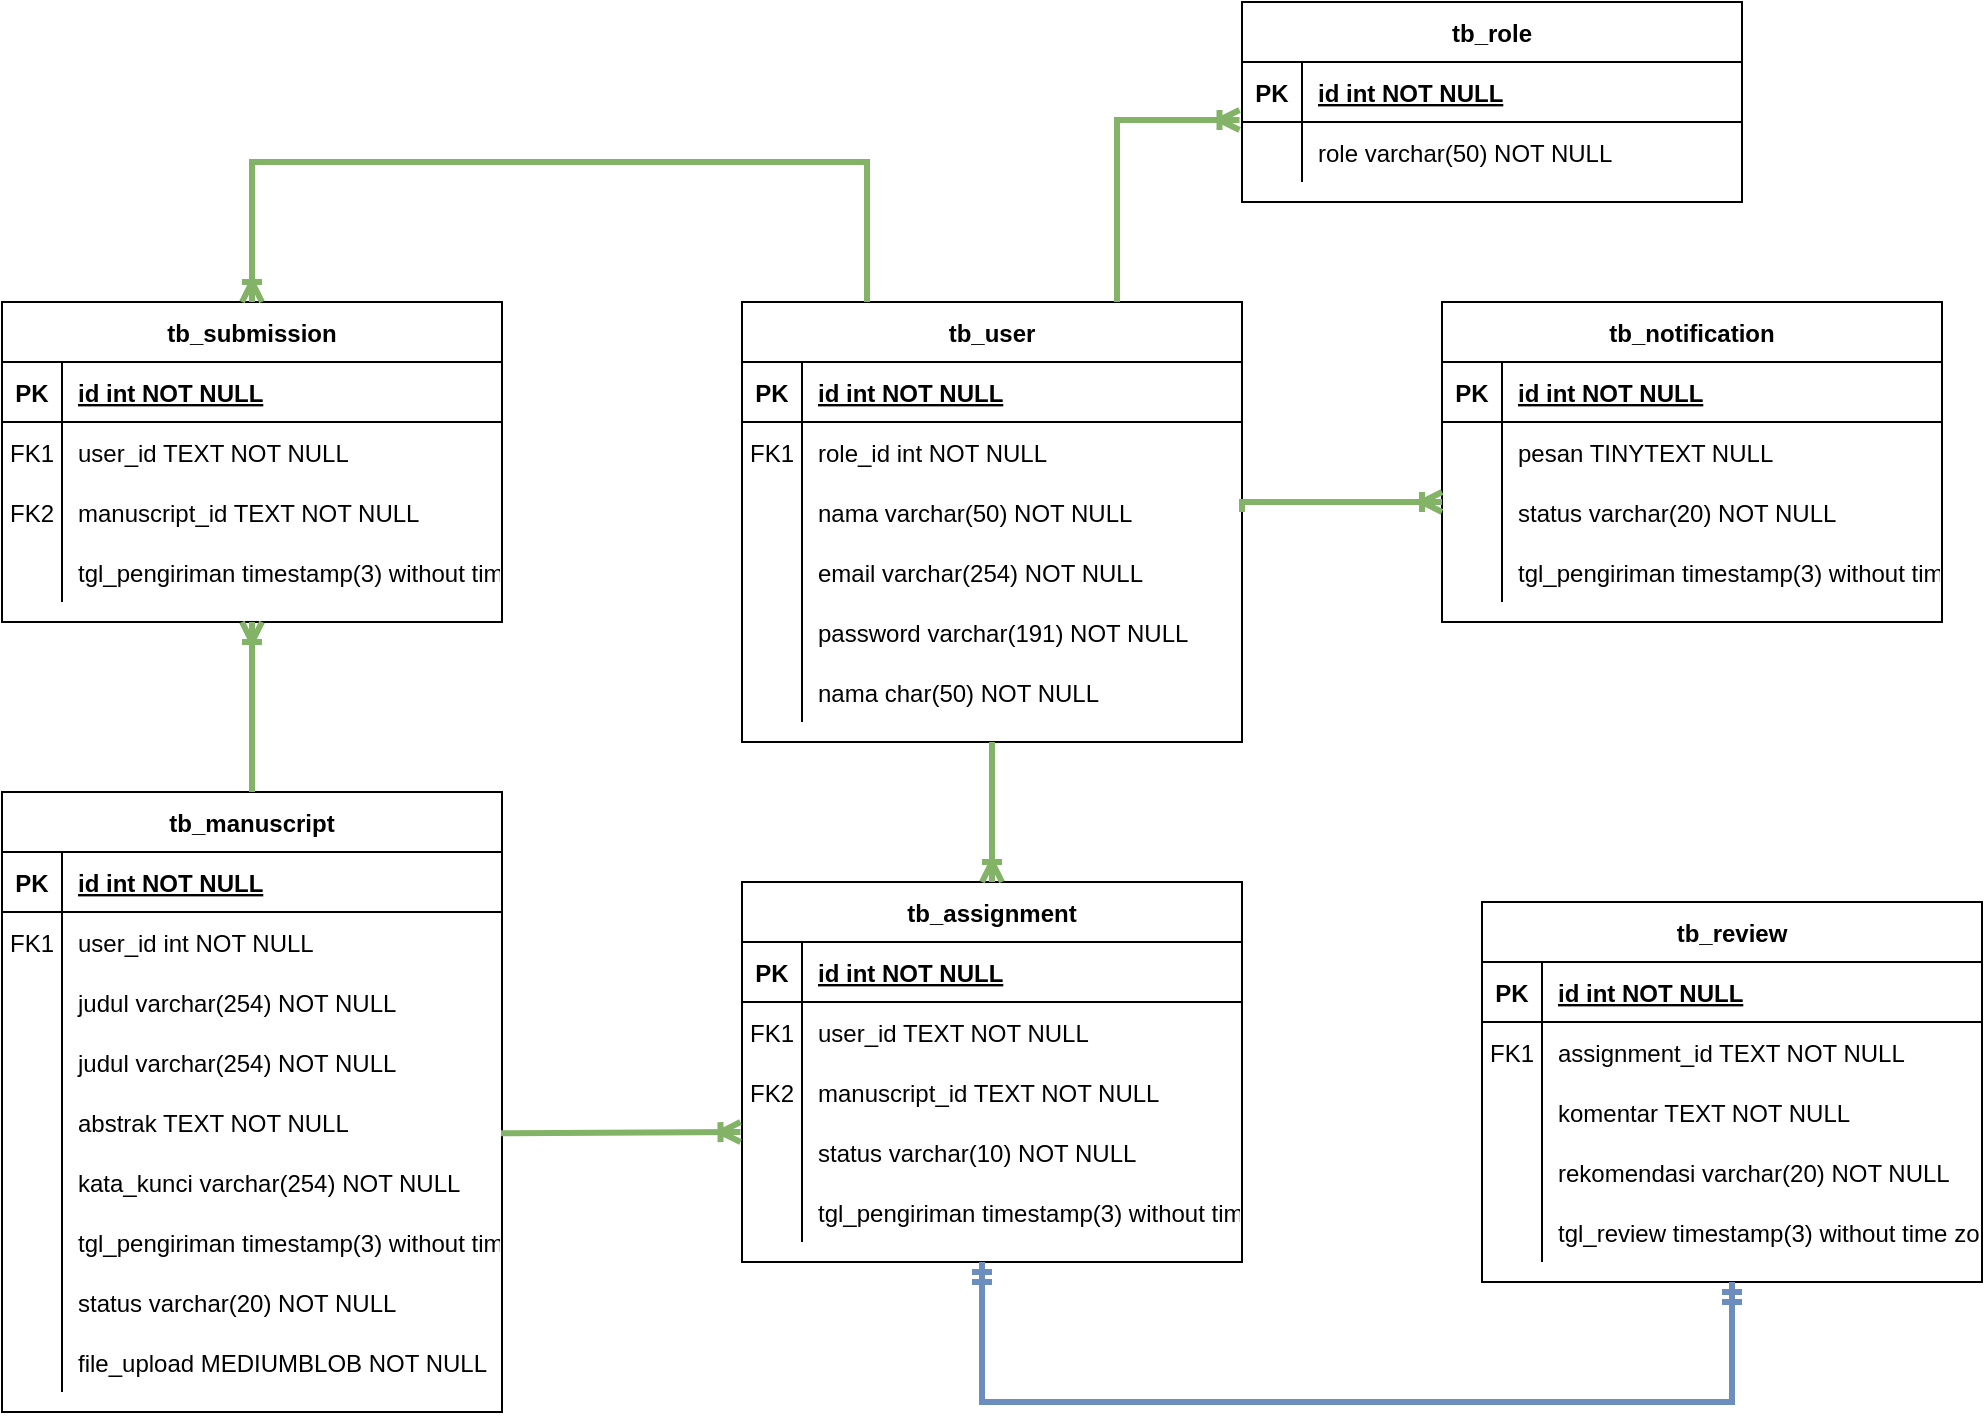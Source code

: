<mxfile version="24.7.17">
  <diagram id="R2lEEEUBdFMjLlhIrx00" name="Page-1">
    <mxGraphModel dx="3152" dy="1826" grid="1" gridSize="10" guides="1" tooltips="1" connect="1" arrows="1" fold="1" page="1" pageScale="1" pageWidth="850" pageHeight="1100" math="0" shadow="0" extFonts="Permanent Marker^https://fonts.googleapis.com/css?family=Permanent+Marker">
      <root>
        <mxCell id="0" />
        <mxCell id="1" parent="0" />
        <mxCell id="C-vyLk0tnHw3VtMMgP7b-23" value="tb_user" style="shape=table;startSize=30;container=1;collapsible=1;childLayout=tableLayout;fixedRows=1;rowLines=0;fontStyle=1;align=center;resizeLast=1;" parent="1" vertex="1">
          <mxGeometry x="-820" y="70" width="250" height="220" as="geometry" />
        </mxCell>
        <mxCell id="C-vyLk0tnHw3VtMMgP7b-24" value="" style="shape=partialRectangle;collapsible=0;dropTarget=0;pointerEvents=0;fillColor=none;points=[[0,0.5],[1,0.5]];portConstraint=eastwest;top=0;left=0;right=0;bottom=1;" parent="C-vyLk0tnHw3VtMMgP7b-23" vertex="1">
          <mxGeometry y="30" width="250" height="30" as="geometry" />
        </mxCell>
        <mxCell id="C-vyLk0tnHw3VtMMgP7b-25" value="PK" style="shape=partialRectangle;overflow=hidden;connectable=0;fillColor=none;top=0;left=0;bottom=0;right=0;fontStyle=1;" parent="C-vyLk0tnHw3VtMMgP7b-24" vertex="1">
          <mxGeometry width="30" height="30" as="geometry">
            <mxRectangle width="30" height="30" as="alternateBounds" />
          </mxGeometry>
        </mxCell>
        <mxCell id="C-vyLk0tnHw3VtMMgP7b-26" value="id int NOT NULL " style="shape=partialRectangle;overflow=hidden;connectable=0;fillColor=none;top=0;left=0;bottom=0;right=0;align=left;spacingLeft=6;fontStyle=5;" parent="C-vyLk0tnHw3VtMMgP7b-24" vertex="1">
          <mxGeometry x="30" width="220" height="30" as="geometry">
            <mxRectangle width="220" height="30" as="alternateBounds" />
          </mxGeometry>
        </mxCell>
        <mxCell id="C-vyLk0tnHw3VtMMgP7b-27" value="" style="shape=partialRectangle;collapsible=0;dropTarget=0;pointerEvents=0;fillColor=none;points=[[0,0.5],[1,0.5]];portConstraint=eastwest;top=0;left=0;right=0;bottom=0;" parent="C-vyLk0tnHw3VtMMgP7b-23" vertex="1">
          <mxGeometry y="60" width="250" height="30" as="geometry" />
        </mxCell>
        <mxCell id="C-vyLk0tnHw3VtMMgP7b-28" value="FK1" style="shape=partialRectangle;overflow=hidden;connectable=0;fillColor=none;top=0;left=0;bottom=0;right=0;" parent="C-vyLk0tnHw3VtMMgP7b-27" vertex="1">
          <mxGeometry width="30" height="30" as="geometry">
            <mxRectangle width="30" height="30" as="alternateBounds" />
          </mxGeometry>
        </mxCell>
        <mxCell id="C-vyLk0tnHw3VtMMgP7b-29" value="role_id int NOT NULL" style="shape=partialRectangle;overflow=hidden;connectable=0;fillColor=none;top=0;left=0;bottom=0;right=0;align=left;spacingLeft=6;" parent="C-vyLk0tnHw3VtMMgP7b-27" vertex="1">
          <mxGeometry x="30" width="220" height="30" as="geometry">
            <mxRectangle width="220" height="30" as="alternateBounds" />
          </mxGeometry>
        </mxCell>
        <mxCell id="4f11GY_G_bnIZeJSzCZG-140" value="" style="shape=partialRectangle;collapsible=0;dropTarget=0;pointerEvents=0;fillColor=none;points=[[0,0.5],[1,0.5]];portConstraint=eastwest;top=0;left=0;right=0;bottom=0;" vertex="1" parent="C-vyLk0tnHw3VtMMgP7b-23">
          <mxGeometry y="90" width="250" height="30" as="geometry" />
        </mxCell>
        <mxCell id="4f11GY_G_bnIZeJSzCZG-141" value="" style="shape=partialRectangle;overflow=hidden;connectable=0;fillColor=none;top=0;left=0;bottom=0;right=0;" vertex="1" parent="4f11GY_G_bnIZeJSzCZG-140">
          <mxGeometry width="30" height="30" as="geometry">
            <mxRectangle width="30" height="30" as="alternateBounds" />
          </mxGeometry>
        </mxCell>
        <mxCell id="4f11GY_G_bnIZeJSzCZG-142" value="nama varchar(50) NOT NULL" style="shape=partialRectangle;overflow=hidden;connectable=0;fillColor=none;top=0;left=0;bottom=0;right=0;align=left;spacingLeft=6;" vertex="1" parent="4f11GY_G_bnIZeJSzCZG-140">
          <mxGeometry x="30" width="220" height="30" as="geometry">
            <mxRectangle width="220" height="30" as="alternateBounds" />
          </mxGeometry>
        </mxCell>
        <mxCell id="4f11GY_G_bnIZeJSzCZG-1" value="" style="shape=partialRectangle;collapsible=0;dropTarget=0;pointerEvents=0;fillColor=none;points=[[0,0.5],[1,0.5]];portConstraint=eastwest;top=0;left=0;right=0;bottom=0;" vertex="1" parent="C-vyLk0tnHw3VtMMgP7b-23">
          <mxGeometry y="120" width="250" height="30" as="geometry" />
        </mxCell>
        <mxCell id="4f11GY_G_bnIZeJSzCZG-2" value="" style="shape=partialRectangle;overflow=hidden;connectable=0;fillColor=none;top=0;left=0;bottom=0;right=0;" vertex="1" parent="4f11GY_G_bnIZeJSzCZG-1">
          <mxGeometry width="30" height="30" as="geometry">
            <mxRectangle width="30" height="30" as="alternateBounds" />
          </mxGeometry>
        </mxCell>
        <mxCell id="4f11GY_G_bnIZeJSzCZG-3" value="email varchar(254) NOT NULL" style="shape=partialRectangle;overflow=hidden;connectable=0;fillColor=none;top=0;left=0;bottom=0;right=0;align=left;spacingLeft=6;" vertex="1" parent="4f11GY_G_bnIZeJSzCZG-1">
          <mxGeometry x="30" width="220" height="30" as="geometry">
            <mxRectangle width="220" height="30" as="alternateBounds" />
          </mxGeometry>
        </mxCell>
        <mxCell id="4f11GY_G_bnIZeJSzCZG-4" value="" style="shape=partialRectangle;collapsible=0;dropTarget=0;pointerEvents=0;fillColor=none;points=[[0,0.5],[1,0.5]];portConstraint=eastwest;top=0;left=0;right=0;bottom=0;" vertex="1" parent="C-vyLk0tnHw3VtMMgP7b-23">
          <mxGeometry y="150" width="250" height="30" as="geometry" />
        </mxCell>
        <mxCell id="4f11GY_G_bnIZeJSzCZG-5" value="" style="shape=partialRectangle;overflow=hidden;connectable=0;fillColor=none;top=0;left=0;bottom=0;right=0;" vertex="1" parent="4f11GY_G_bnIZeJSzCZG-4">
          <mxGeometry width="30" height="30" as="geometry">
            <mxRectangle width="30" height="30" as="alternateBounds" />
          </mxGeometry>
        </mxCell>
        <mxCell id="4f11GY_G_bnIZeJSzCZG-6" value="password varchar(191) NOT NULL" style="shape=partialRectangle;overflow=hidden;connectable=0;fillColor=none;top=0;left=0;bottom=0;right=0;align=left;spacingLeft=6;" vertex="1" parent="4f11GY_G_bnIZeJSzCZG-4">
          <mxGeometry x="30" width="220" height="30" as="geometry">
            <mxRectangle width="220" height="30" as="alternateBounds" />
          </mxGeometry>
        </mxCell>
        <mxCell id="4f11GY_G_bnIZeJSzCZG-7" value="" style="shape=partialRectangle;collapsible=0;dropTarget=0;pointerEvents=0;fillColor=none;points=[[0,0.5],[1,0.5]];portConstraint=eastwest;top=0;left=0;right=0;bottom=0;" vertex="1" parent="C-vyLk0tnHw3VtMMgP7b-23">
          <mxGeometry y="180" width="250" height="30" as="geometry" />
        </mxCell>
        <mxCell id="4f11GY_G_bnIZeJSzCZG-8" value="" style="shape=partialRectangle;overflow=hidden;connectable=0;fillColor=none;top=0;left=0;bottom=0;right=0;" vertex="1" parent="4f11GY_G_bnIZeJSzCZG-7">
          <mxGeometry width="30" height="30" as="geometry">
            <mxRectangle width="30" height="30" as="alternateBounds" />
          </mxGeometry>
        </mxCell>
        <mxCell id="4f11GY_G_bnIZeJSzCZG-9" value="nama char(50) NOT NULL" style="shape=partialRectangle;overflow=hidden;connectable=0;fillColor=none;top=0;left=0;bottom=0;right=0;align=left;spacingLeft=6;" vertex="1" parent="4f11GY_G_bnIZeJSzCZG-7">
          <mxGeometry x="30" width="220" height="30" as="geometry">
            <mxRectangle width="220" height="30" as="alternateBounds" />
          </mxGeometry>
        </mxCell>
        <mxCell id="4f11GY_G_bnIZeJSzCZG-10" value="tb_manuscript" style="shape=table;startSize=30;container=1;collapsible=1;childLayout=tableLayout;fixedRows=1;rowLines=0;fontStyle=1;align=center;resizeLast=1;" vertex="1" parent="1">
          <mxGeometry x="-1190" y="315" width="250" height="310" as="geometry" />
        </mxCell>
        <mxCell id="4f11GY_G_bnIZeJSzCZG-11" value="" style="shape=partialRectangle;collapsible=0;dropTarget=0;pointerEvents=0;fillColor=none;points=[[0,0.5],[1,0.5]];portConstraint=eastwest;top=0;left=0;right=0;bottom=1;" vertex="1" parent="4f11GY_G_bnIZeJSzCZG-10">
          <mxGeometry y="30" width="250" height="30" as="geometry" />
        </mxCell>
        <mxCell id="4f11GY_G_bnIZeJSzCZG-12" value="PK" style="shape=partialRectangle;overflow=hidden;connectable=0;fillColor=none;top=0;left=0;bottom=0;right=0;fontStyle=1;" vertex="1" parent="4f11GY_G_bnIZeJSzCZG-11">
          <mxGeometry width="30" height="30" as="geometry">
            <mxRectangle width="30" height="30" as="alternateBounds" />
          </mxGeometry>
        </mxCell>
        <mxCell id="4f11GY_G_bnIZeJSzCZG-13" value="id int NOT NULL " style="shape=partialRectangle;overflow=hidden;connectable=0;fillColor=none;top=0;left=0;bottom=0;right=0;align=left;spacingLeft=6;fontStyle=5;" vertex="1" parent="4f11GY_G_bnIZeJSzCZG-11">
          <mxGeometry x="30" width="220" height="30" as="geometry">
            <mxRectangle width="220" height="30" as="alternateBounds" />
          </mxGeometry>
        </mxCell>
        <mxCell id="4f11GY_G_bnIZeJSzCZG-14" value="" style="shape=partialRectangle;collapsible=0;dropTarget=0;pointerEvents=0;fillColor=none;points=[[0,0.5],[1,0.5]];portConstraint=eastwest;top=0;left=0;right=0;bottom=0;" vertex="1" parent="4f11GY_G_bnIZeJSzCZG-10">
          <mxGeometry y="60" width="250" height="30" as="geometry" />
        </mxCell>
        <mxCell id="4f11GY_G_bnIZeJSzCZG-15" value="FK1" style="shape=partialRectangle;overflow=hidden;connectable=0;fillColor=none;top=0;left=0;bottom=0;right=0;" vertex="1" parent="4f11GY_G_bnIZeJSzCZG-14">
          <mxGeometry width="30" height="30" as="geometry">
            <mxRectangle width="30" height="30" as="alternateBounds" />
          </mxGeometry>
        </mxCell>
        <mxCell id="4f11GY_G_bnIZeJSzCZG-16" value="user_id int NOT NULL" style="shape=partialRectangle;overflow=hidden;connectable=0;fillColor=none;top=0;left=0;bottom=0;right=0;align=left;spacingLeft=6;" vertex="1" parent="4f11GY_G_bnIZeJSzCZG-14">
          <mxGeometry x="30" width="220" height="30" as="geometry">
            <mxRectangle width="220" height="30" as="alternateBounds" />
          </mxGeometry>
        </mxCell>
        <mxCell id="4f11GY_G_bnIZeJSzCZG-137" value="" style="shape=partialRectangle;collapsible=0;dropTarget=0;pointerEvents=0;fillColor=none;points=[[0,0.5],[1,0.5]];portConstraint=eastwest;top=0;left=0;right=0;bottom=0;" vertex="1" parent="4f11GY_G_bnIZeJSzCZG-10">
          <mxGeometry y="90" width="250" height="30" as="geometry" />
        </mxCell>
        <mxCell id="4f11GY_G_bnIZeJSzCZG-138" value="" style="shape=partialRectangle;overflow=hidden;connectable=0;fillColor=none;top=0;left=0;bottom=0;right=0;" vertex="1" parent="4f11GY_G_bnIZeJSzCZG-137">
          <mxGeometry width="30" height="30" as="geometry">
            <mxRectangle width="30" height="30" as="alternateBounds" />
          </mxGeometry>
        </mxCell>
        <mxCell id="4f11GY_G_bnIZeJSzCZG-139" value="judul varchar(254) NOT NULL" style="shape=partialRectangle;overflow=hidden;connectable=0;fillColor=none;top=0;left=0;bottom=0;right=0;align=left;spacingLeft=6;" vertex="1" parent="4f11GY_G_bnIZeJSzCZG-137">
          <mxGeometry x="30" width="220" height="30" as="geometry">
            <mxRectangle width="220" height="30" as="alternateBounds" />
          </mxGeometry>
        </mxCell>
        <mxCell id="4f11GY_G_bnIZeJSzCZG-134" value="" style="shape=partialRectangle;collapsible=0;dropTarget=0;pointerEvents=0;fillColor=none;points=[[0,0.5],[1,0.5]];portConstraint=eastwest;top=0;left=0;right=0;bottom=0;" vertex="1" parent="4f11GY_G_bnIZeJSzCZG-10">
          <mxGeometry y="120" width="250" height="30" as="geometry" />
        </mxCell>
        <mxCell id="4f11GY_G_bnIZeJSzCZG-135" value="" style="shape=partialRectangle;overflow=hidden;connectable=0;fillColor=none;top=0;left=0;bottom=0;right=0;" vertex="1" parent="4f11GY_G_bnIZeJSzCZG-134">
          <mxGeometry width="30" height="30" as="geometry">
            <mxRectangle width="30" height="30" as="alternateBounds" />
          </mxGeometry>
        </mxCell>
        <mxCell id="4f11GY_G_bnIZeJSzCZG-136" value="judul varchar(254) NOT NULL" style="shape=partialRectangle;overflow=hidden;connectable=0;fillColor=none;top=0;left=0;bottom=0;right=0;align=left;spacingLeft=6;" vertex="1" parent="4f11GY_G_bnIZeJSzCZG-134">
          <mxGeometry x="30" width="220" height="30" as="geometry">
            <mxRectangle width="220" height="30" as="alternateBounds" />
          </mxGeometry>
        </mxCell>
        <mxCell id="4f11GY_G_bnIZeJSzCZG-17" value="" style="shape=partialRectangle;collapsible=0;dropTarget=0;pointerEvents=0;fillColor=none;points=[[0,0.5],[1,0.5]];portConstraint=eastwest;top=0;left=0;right=0;bottom=0;" vertex="1" parent="4f11GY_G_bnIZeJSzCZG-10">
          <mxGeometry y="150" width="250" height="30" as="geometry" />
        </mxCell>
        <mxCell id="4f11GY_G_bnIZeJSzCZG-18" value="" style="shape=partialRectangle;overflow=hidden;connectable=0;fillColor=none;top=0;left=0;bottom=0;right=0;" vertex="1" parent="4f11GY_G_bnIZeJSzCZG-17">
          <mxGeometry width="30" height="30" as="geometry">
            <mxRectangle width="30" height="30" as="alternateBounds" />
          </mxGeometry>
        </mxCell>
        <mxCell id="4f11GY_G_bnIZeJSzCZG-19" value="abstrak TEXT NOT NULL" style="shape=partialRectangle;overflow=hidden;connectable=0;fillColor=none;top=0;left=0;bottom=0;right=0;align=left;spacingLeft=6;" vertex="1" parent="4f11GY_G_bnIZeJSzCZG-17">
          <mxGeometry x="30" width="220" height="30" as="geometry">
            <mxRectangle width="220" height="30" as="alternateBounds" />
          </mxGeometry>
        </mxCell>
        <mxCell id="4f11GY_G_bnIZeJSzCZG-20" value="" style="shape=partialRectangle;collapsible=0;dropTarget=0;pointerEvents=0;fillColor=none;points=[[0,0.5],[1,0.5]];portConstraint=eastwest;top=0;left=0;right=0;bottom=0;" vertex="1" parent="4f11GY_G_bnIZeJSzCZG-10">
          <mxGeometry y="180" width="250" height="30" as="geometry" />
        </mxCell>
        <mxCell id="4f11GY_G_bnIZeJSzCZG-21" value="" style="shape=partialRectangle;overflow=hidden;connectable=0;fillColor=none;top=0;left=0;bottom=0;right=0;" vertex="1" parent="4f11GY_G_bnIZeJSzCZG-20">
          <mxGeometry width="30" height="30" as="geometry">
            <mxRectangle width="30" height="30" as="alternateBounds" />
          </mxGeometry>
        </mxCell>
        <mxCell id="4f11GY_G_bnIZeJSzCZG-22" value="kata_kunci varchar(254) NOT NULL" style="shape=partialRectangle;overflow=hidden;connectable=0;fillColor=none;top=0;left=0;bottom=0;right=0;align=left;spacingLeft=6;" vertex="1" parent="4f11GY_G_bnIZeJSzCZG-20">
          <mxGeometry x="30" width="220" height="30" as="geometry">
            <mxRectangle width="220" height="30" as="alternateBounds" />
          </mxGeometry>
        </mxCell>
        <mxCell id="4f11GY_G_bnIZeJSzCZG-23" value="" style="shape=partialRectangle;collapsible=0;dropTarget=0;pointerEvents=0;fillColor=none;points=[[0,0.5],[1,0.5]];portConstraint=eastwest;top=0;left=0;right=0;bottom=0;" vertex="1" parent="4f11GY_G_bnIZeJSzCZG-10">
          <mxGeometry y="210" width="250" height="30" as="geometry" />
        </mxCell>
        <mxCell id="4f11GY_G_bnIZeJSzCZG-24" value="" style="shape=partialRectangle;overflow=hidden;connectable=0;fillColor=none;top=0;left=0;bottom=0;right=0;" vertex="1" parent="4f11GY_G_bnIZeJSzCZG-23">
          <mxGeometry width="30" height="30" as="geometry">
            <mxRectangle width="30" height="30" as="alternateBounds" />
          </mxGeometry>
        </mxCell>
        <mxCell id="4f11GY_G_bnIZeJSzCZG-25" value="tgl_pengiriman timestamp(3) without time zone DEFAULT CURRENT_TIMESTAMP NOT NULL" style="shape=partialRectangle;overflow=hidden;connectable=0;fillColor=none;top=0;left=0;bottom=0;right=0;align=left;spacingLeft=6;" vertex="1" parent="4f11GY_G_bnIZeJSzCZG-23">
          <mxGeometry x="30" width="220" height="30" as="geometry">
            <mxRectangle width="220" height="30" as="alternateBounds" />
          </mxGeometry>
        </mxCell>
        <mxCell id="4f11GY_G_bnIZeJSzCZG-26" value="" style="shape=partialRectangle;collapsible=0;dropTarget=0;pointerEvents=0;fillColor=none;points=[[0,0.5],[1,0.5]];portConstraint=eastwest;top=0;left=0;right=0;bottom=0;" vertex="1" parent="4f11GY_G_bnIZeJSzCZG-10">
          <mxGeometry y="240" width="250" height="30" as="geometry" />
        </mxCell>
        <mxCell id="4f11GY_G_bnIZeJSzCZG-27" value="" style="shape=partialRectangle;overflow=hidden;connectable=0;fillColor=none;top=0;left=0;bottom=0;right=0;" vertex="1" parent="4f11GY_G_bnIZeJSzCZG-26">
          <mxGeometry width="30" height="30" as="geometry">
            <mxRectangle width="30" height="30" as="alternateBounds" />
          </mxGeometry>
        </mxCell>
        <mxCell id="4f11GY_G_bnIZeJSzCZG-28" value="status varchar(20) NOT NULL" style="shape=partialRectangle;overflow=hidden;connectable=0;fillColor=none;top=0;left=0;bottom=0;right=0;align=left;spacingLeft=6;" vertex="1" parent="4f11GY_G_bnIZeJSzCZG-26">
          <mxGeometry x="30" width="220" height="30" as="geometry">
            <mxRectangle width="220" height="30" as="alternateBounds" />
          </mxGeometry>
        </mxCell>
        <mxCell id="4f11GY_G_bnIZeJSzCZG-29" value="" style="shape=partialRectangle;collapsible=0;dropTarget=0;pointerEvents=0;fillColor=none;points=[[0,0.5],[1,0.5]];portConstraint=eastwest;top=0;left=0;right=0;bottom=0;" vertex="1" parent="4f11GY_G_bnIZeJSzCZG-10">
          <mxGeometry y="270" width="250" height="30" as="geometry" />
        </mxCell>
        <mxCell id="4f11GY_G_bnIZeJSzCZG-30" value="" style="shape=partialRectangle;overflow=hidden;connectable=0;fillColor=none;top=0;left=0;bottom=0;right=0;" vertex="1" parent="4f11GY_G_bnIZeJSzCZG-29">
          <mxGeometry width="30" height="30" as="geometry">
            <mxRectangle width="30" height="30" as="alternateBounds" />
          </mxGeometry>
        </mxCell>
        <mxCell id="4f11GY_G_bnIZeJSzCZG-31" value="file_upload MEDIUMBLOB NOT NULL" style="shape=partialRectangle;overflow=hidden;connectable=0;fillColor=none;top=0;left=0;bottom=0;right=0;align=left;spacingLeft=6;" vertex="1" parent="4f11GY_G_bnIZeJSzCZG-29">
          <mxGeometry x="30" width="220" height="30" as="geometry">
            <mxRectangle width="220" height="30" as="alternateBounds" />
          </mxGeometry>
        </mxCell>
        <mxCell id="4f11GY_G_bnIZeJSzCZG-32" value="tb_review" style="shape=table;startSize=30;container=1;collapsible=1;childLayout=tableLayout;fixedRows=1;rowLines=0;fontStyle=1;align=center;resizeLast=1;" vertex="1" parent="1">
          <mxGeometry x="-450" y="370" width="250" height="190" as="geometry" />
        </mxCell>
        <mxCell id="4f11GY_G_bnIZeJSzCZG-33" value="" style="shape=partialRectangle;collapsible=0;dropTarget=0;pointerEvents=0;fillColor=none;points=[[0,0.5],[1,0.5]];portConstraint=eastwest;top=0;left=0;right=0;bottom=1;" vertex="1" parent="4f11GY_G_bnIZeJSzCZG-32">
          <mxGeometry y="30" width="250" height="30" as="geometry" />
        </mxCell>
        <mxCell id="4f11GY_G_bnIZeJSzCZG-34" value="PK" style="shape=partialRectangle;overflow=hidden;connectable=0;fillColor=none;top=0;left=0;bottom=0;right=0;fontStyle=1;" vertex="1" parent="4f11GY_G_bnIZeJSzCZG-33">
          <mxGeometry width="30" height="30" as="geometry">
            <mxRectangle width="30" height="30" as="alternateBounds" />
          </mxGeometry>
        </mxCell>
        <mxCell id="4f11GY_G_bnIZeJSzCZG-35" value="id int NOT NULL " style="shape=partialRectangle;overflow=hidden;connectable=0;fillColor=none;top=0;left=0;bottom=0;right=0;align=left;spacingLeft=6;fontStyle=5;" vertex="1" parent="4f11GY_G_bnIZeJSzCZG-33">
          <mxGeometry x="30" width="220" height="30" as="geometry">
            <mxRectangle width="220" height="30" as="alternateBounds" />
          </mxGeometry>
        </mxCell>
        <mxCell id="4f11GY_G_bnIZeJSzCZG-36" value="" style="shape=partialRectangle;collapsible=0;dropTarget=0;pointerEvents=0;fillColor=none;points=[[0,0.5],[1,0.5]];portConstraint=eastwest;top=0;left=0;right=0;bottom=0;" vertex="1" parent="4f11GY_G_bnIZeJSzCZG-32">
          <mxGeometry y="60" width="250" height="30" as="geometry" />
        </mxCell>
        <mxCell id="4f11GY_G_bnIZeJSzCZG-37" value="FK1" style="shape=partialRectangle;overflow=hidden;connectable=0;fillColor=none;top=0;left=0;bottom=0;right=0;" vertex="1" parent="4f11GY_G_bnIZeJSzCZG-36">
          <mxGeometry width="30" height="30" as="geometry">
            <mxRectangle width="30" height="30" as="alternateBounds" />
          </mxGeometry>
        </mxCell>
        <mxCell id="4f11GY_G_bnIZeJSzCZG-38" value="assignment_id TEXT NOT NULL" style="shape=partialRectangle;overflow=hidden;connectable=0;fillColor=none;top=0;left=0;bottom=0;right=0;align=left;spacingLeft=6;" vertex="1" parent="4f11GY_G_bnIZeJSzCZG-36">
          <mxGeometry x="30" width="220" height="30" as="geometry">
            <mxRectangle width="220" height="30" as="alternateBounds" />
          </mxGeometry>
        </mxCell>
        <mxCell id="4f11GY_G_bnIZeJSzCZG-146" value="" style="shape=partialRectangle;collapsible=0;dropTarget=0;pointerEvents=0;fillColor=none;points=[[0,0.5],[1,0.5]];portConstraint=eastwest;top=0;left=0;right=0;bottom=0;" vertex="1" parent="4f11GY_G_bnIZeJSzCZG-32">
          <mxGeometry y="90" width="250" height="30" as="geometry" />
        </mxCell>
        <mxCell id="4f11GY_G_bnIZeJSzCZG-147" value="" style="shape=partialRectangle;overflow=hidden;connectable=0;fillColor=none;top=0;left=0;bottom=0;right=0;" vertex="1" parent="4f11GY_G_bnIZeJSzCZG-146">
          <mxGeometry width="30" height="30" as="geometry">
            <mxRectangle width="30" height="30" as="alternateBounds" />
          </mxGeometry>
        </mxCell>
        <mxCell id="4f11GY_G_bnIZeJSzCZG-148" value="komentar TEXT NOT NULL" style="shape=partialRectangle;overflow=hidden;connectable=0;fillColor=none;top=0;left=0;bottom=0;right=0;align=left;spacingLeft=6;" vertex="1" parent="4f11GY_G_bnIZeJSzCZG-146">
          <mxGeometry x="30" width="220" height="30" as="geometry">
            <mxRectangle width="220" height="30" as="alternateBounds" />
          </mxGeometry>
        </mxCell>
        <mxCell id="4f11GY_G_bnIZeJSzCZG-39" value="" style="shape=partialRectangle;collapsible=0;dropTarget=0;pointerEvents=0;fillColor=none;points=[[0,0.5],[1,0.5]];portConstraint=eastwest;top=0;left=0;right=0;bottom=0;" vertex="1" parent="4f11GY_G_bnIZeJSzCZG-32">
          <mxGeometry y="120" width="250" height="30" as="geometry" />
        </mxCell>
        <mxCell id="4f11GY_G_bnIZeJSzCZG-40" value="" style="shape=partialRectangle;overflow=hidden;connectable=0;fillColor=none;top=0;left=0;bottom=0;right=0;" vertex="1" parent="4f11GY_G_bnIZeJSzCZG-39">
          <mxGeometry width="30" height="30" as="geometry">
            <mxRectangle width="30" height="30" as="alternateBounds" />
          </mxGeometry>
        </mxCell>
        <mxCell id="4f11GY_G_bnIZeJSzCZG-41" value="rekomendasi varchar(20) NOT NULL" style="shape=partialRectangle;overflow=hidden;connectable=0;fillColor=none;top=0;left=0;bottom=0;right=0;align=left;spacingLeft=6;" vertex="1" parent="4f11GY_G_bnIZeJSzCZG-39">
          <mxGeometry x="30" width="220" height="30" as="geometry">
            <mxRectangle width="220" height="30" as="alternateBounds" />
          </mxGeometry>
        </mxCell>
        <mxCell id="4f11GY_G_bnIZeJSzCZG-42" value="" style="shape=partialRectangle;collapsible=0;dropTarget=0;pointerEvents=0;fillColor=none;points=[[0,0.5],[1,0.5]];portConstraint=eastwest;top=0;left=0;right=0;bottom=0;" vertex="1" parent="4f11GY_G_bnIZeJSzCZG-32">
          <mxGeometry y="150" width="250" height="30" as="geometry" />
        </mxCell>
        <mxCell id="4f11GY_G_bnIZeJSzCZG-43" value="" style="shape=partialRectangle;overflow=hidden;connectable=0;fillColor=none;top=0;left=0;bottom=0;right=0;" vertex="1" parent="4f11GY_G_bnIZeJSzCZG-42">
          <mxGeometry width="30" height="30" as="geometry">
            <mxRectangle width="30" height="30" as="alternateBounds" />
          </mxGeometry>
        </mxCell>
        <mxCell id="4f11GY_G_bnIZeJSzCZG-44" value="tgl_review timestamp(3) without time zone DEFAULT CURRENT_TIMESTAMP NOT NULL" style="shape=partialRectangle;overflow=hidden;connectable=0;fillColor=none;top=0;left=0;bottom=0;right=0;align=left;spacingLeft=6;" vertex="1" parent="4f11GY_G_bnIZeJSzCZG-42">
          <mxGeometry x="30" width="220" height="30" as="geometry">
            <mxRectangle width="220" height="30" as="alternateBounds" />
          </mxGeometry>
        </mxCell>
        <mxCell id="4f11GY_G_bnIZeJSzCZG-61" value="tb_role" style="shape=table;startSize=30;container=1;collapsible=1;childLayout=tableLayout;fixedRows=1;rowLines=0;fontStyle=1;align=center;resizeLast=1;" vertex="1" parent="1">
          <mxGeometry x="-570" y="-80" width="250" height="100" as="geometry" />
        </mxCell>
        <mxCell id="4f11GY_G_bnIZeJSzCZG-62" value="" style="shape=partialRectangle;collapsible=0;dropTarget=0;pointerEvents=0;fillColor=none;points=[[0,0.5],[1,0.5]];portConstraint=eastwest;top=0;left=0;right=0;bottom=1;" vertex="1" parent="4f11GY_G_bnIZeJSzCZG-61">
          <mxGeometry y="30" width="250" height="30" as="geometry" />
        </mxCell>
        <mxCell id="4f11GY_G_bnIZeJSzCZG-63" value="PK" style="shape=partialRectangle;overflow=hidden;connectable=0;fillColor=none;top=0;left=0;bottom=0;right=0;fontStyle=1;" vertex="1" parent="4f11GY_G_bnIZeJSzCZG-62">
          <mxGeometry width="30" height="30" as="geometry">
            <mxRectangle width="30" height="30" as="alternateBounds" />
          </mxGeometry>
        </mxCell>
        <mxCell id="4f11GY_G_bnIZeJSzCZG-64" value="id int NOT NULL " style="shape=partialRectangle;overflow=hidden;connectable=0;fillColor=none;top=0;left=0;bottom=0;right=0;align=left;spacingLeft=6;fontStyle=5;" vertex="1" parent="4f11GY_G_bnIZeJSzCZG-62">
          <mxGeometry x="30" width="220" height="30" as="geometry">
            <mxRectangle width="220" height="30" as="alternateBounds" />
          </mxGeometry>
        </mxCell>
        <mxCell id="4f11GY_G_bnIZeJSzCZG-68" value="" style="shape=partialRectangle;collapsible=0;dropTarget=0;pointerEvents=0;fillColor=none;points=[[0,0.5],[1,0.5]];portConstraint=eastwest;top=0;left=0;right=0;bottom=0;" vertex="1" parent="4f11GY_G_bnIZeJSzCZG-61">
          <mxGeometry y="60" width="250" height="30" as="geometry" />
        </mxCell>
        <mxCell id="4f11GY_G_bnIZeJSzCZG-69" value="" style="shape=partialRectangle;overflow=hidden;connectable=0;fillColor=none;top=0;left=0;bottom=0;right=0;" vertex="1" parent="4f11GY_G_bnIZeJSzCZG-68">
          <mxGeometry width="30" height="30" as="geometry">
            <mxRectangle width="30" height="30" as="alternateBounds" />
          </mxGeometry>
        </mxCell>
        <mxCell id="4f11GY_G_bnIZeJSzCZG-70" value="role varchar(50) NOT NULL" style="shape=partialRectangle;overflow=hidden;connectable=0;fillColor=none;top=0;left=0;bottom=0;right=0;align=left;spacingLeft=6;" vertex="1" parent="4f11GY_G_bnIZeJSzCZG-68">
          <mxGeometry x="30" width="220" height="30" as="geometry">
            <mxRectangle width="220" height="30" as="alternateBounds" />
          </mxGeometry>
        </mxCell>
        <mxCell id="4f11GY_G_bnIZeJSzCZG-71" value="tb_submission" style="shape=table;startSize=30;container=1;collapsible=1;childLayout=tableLayout;fixedRows=1;rowLines=0;fontStyle=1;align=center;resizeLast=1;" vertex="1" parent="1">
          <mxGeometry x="-1190" y="70" width="250" height="160" as="geometry" />
        </mxCell>
        <mxCell id="4f11GY_G_bnIZeJSzCZG-72" value="" style="shape=partialRectangle;collapsible=0;dropTarget=0;pointerEvents=0;fillColor=none;points=[[0,0.5],[1,0.5]];portConstraint=eastwest;top=0;left=0;right=0;bottom=1;" vertex="1" parent="4f11GY_G_bnIZeJSzCZG-71">
          <mxGeometry y="30" width="250" height="30" as="geometry" />
        </mxCell>
        <mxCell id="4f11GY_G_bnIZeJSzCZG-73" value="PK" style="shape=partialRectangle;overflow=hidden;connectable=0;fillColor=none;top=0;left=0;bottom=0;right=0;fontStyle=1;" vertex="1" parent="4f11GY_G_bnIZeJSzCZG-72">
          <mxGeometry width="30" height="30" as="geometry">
            <mxRectangle width="30" height="30" as="alternateBounds" />
          </mxGeometry>
        </mxCell>
        <mxCell id="4f11GY_G_bnIZeJSzCZG-74" value="id int NOT NULL " style="shape=partialRectangle;overflow=hidden;connectable=0;fillColor=none;top=0;left=0;bottom=0;right=0;align=left;spacingLeft=6;fontStyle=5;" vertex="1" parent="4f11GY_G_bnIZeJSzCZG-72">
          <mxGeometry x="30" width="220" height="30" as="geometry">
            <mxRectangle width="220" height="30" as="alternateBounds" />
          </mxGeometry>
        </mxCell>
        <mxCell id="4f11GY_G_bnIZeJSzCZG-75" value="" style="shape=partialRectangle;collapsible=0;dropTarget=0;pointerEvents=0;fillColor=none;points=[[0,0.5],[1,0.5]];portConstraint=eastwest;top=0;left=0;right=0;bottom=0;" vertex="1" parent="4f11GY_G_bnIZeJSzCZG-71">
          <mxGeometry y="60" width="250" height="30" as="geometry" />
        </mxCell>
        <mxCell id="4f11GY_G_bnIZeJSzCZG-76" value="FK1" style="shape=partialRectangle;overflow=hidden;connectable=0;fillColor=none;top=0;left=0;bottom=0;right=0;" vertex="1" parent="4f11GY_G_bnIZeJSzCZG-75">
          <mxGeometry width="30" height="30" as="geometry">
            <mxRectangle width="30" height="30" as="alternateBounds" />
          </mxGeometry>
        </mxCell>
        <mxCell id="4f11GY_G_bnIZeJSzCZG-77" value="user_id TEXT NOT NULL" style="shape=partialRectangle;overflow=hidden;connectable=0;fillColor=none;top=0;left=0;bottom=0;right=0;align=left;spacingLeft=6;" vertex="1" parent="4f11GY_G_bnIZeJSzCZG-75">
          <mxGeometry x="30" width="220" height="30" as="geometry">
            <mxRectangle width="220" height="30" as="alternateBounds" />
          </mxGeometry>
        </mxCell>
        <mxCell id="4f11GY_G_bnIZeJSzCZG-155" value="" style="shape=partialRectangle;collapsible=0;dropTarget=0;pointerEvents=0;fillColor=none;points=[[0,0.5],[1,0.5]];portConstraint=eastwest;top=0;left=0;right=0;bottom=0;" vertex="1" parent="4f11GY_G_bnIZeJSzCZG-71">
          <mxGeometry y="90" width="250" height="30" as="geometry" />
        </mxCell>
        <mxCell id="4f11GY_G_bnIZeJSzCZG-156" value="FK2" style="shape=partialRectangle;overflow=hidden;connectable=0;fillColor=none;top=0;left=0;bottom=0;right=0;" vertex="1" parent="4f11GY_G_bnIZeJSzCZG-155">
          <mxGeometry width="30" height="30" as="geometry">
            <mxRectangle width="30" height="30" as="alternateBounds" />
          </mxGeometry>
        </mxCell>
        <mxCell id="4f11GY_G_bnIZeJSzCZG-157" value="manuscript_id TEXT NOT NULL" style="shape=partialRectangle;overflow=hidden;connectable=0;fillColor=none;top=0;left=0;bottom=0;right=0;align=left;spacingLeft=6;" vertex="1" parent="4f11GY_G_bnIZeJSzCZG-155">
          <mxGeometry x="30" width="220" height="30" as="geometry">
            <mxRectangle width="220" height="30" as="alternateBounds" />
          </mxGeometry>
        </mxCell>
        <mxCell id="4f11GY_G_bnIZeJSzCZG-188" value="" style="shape=partialRectangle;collapsible=0;dropTarget=0;pointerEvents=0;fillColor=none;points=[[0,0.5],[1,0.5]];portConstraint=eastwest;top=0;left=0;right=0;bottom=0;" vertex="1" parent="4f11GY_G_bnIZeJSzCZG-71">
          <mxGeometry y="120" width="250" height="30" as="geometry" />
        </mxCell>
        <mxCell id="4f11GY_G_bnIZeJSzCZG-189" value="" style="shape=partialRectangle;overflow=hidden;connectable=0;fillColor=none;top=0;left=0;bottom=0;right=0;" vertex="1" parent="4f11GY_G_bnIZeJSzCZG-188">
          <mxGeometry width="30" height="30" as="geometry">
            <mxRectangle width="30" height="30" as="alternateBounds" />
          </mxGeometry>
        </mxCell>
        <mxCell id="4f11GY_G_bnIZeJSzCZG-190" value="tgl_pengiriman timestamp(3) without time zone DEFAULT CURRENT_TIMESTAMP NOT NULL" style="shape=partialRectangle;overflow=hidden;connectable=0;fillColor=none;top=0;left=0;bottom=0;right=0;align=left;spacingLeft=6;" vertex="1" parent="4f11GY_G_bnIZeJSzCZG-188">
          <mxGeometry x="30" width="220" height="30" as="geometry">
            <mxRectangle width="220" height="30" as="alternateBounds" />
          </mxGeometry>
        </mxCell>
        <mxCell id="4f11GY_G_bnIZeJSzCZG-78" value="tb_assignment" style="shape=table;startSize=30;container=1;collapsible=1;childLayout=tableLayout;fixedRows=1;rowLines=0;fontStyle=1;align=center;resizeLast=1;" vertex="1" parent="1">
          <mxGeometry x="-820" y="360" width="250" height="190" as="geometry" />
        </mxCell>
        <mxCell id="4f11GY_G_bnIZeJSzCZG-79" value="" style="shape=partialRectangle;collapsible=0;dropTarget=0;pointerEvents=0;fillColor=none;points=[[0,0.5],[1,0.5]];portConstraint=eastwest;top=0;left=0;right=0;bottom=1;" vertex="1" parent="4f11GY_G_bnIZeJSzCZG-78">
          <mxGeometry y="30" width="250" height="30" as="geometry" />
        </mxCell>
        <mxCell id="4f11GY_G_bnIZeJSzCZG-80" value="PK" style="shape=partialRectangle;overflow=hidden;connectable=0;fillColor=none;top=0;left=0;bottom=0;right=0;fontStyle=1;" vertex="1" parent="4f11GY_G_bnIZeJSzCZG-79">
          <mxGeometry width="30" height="30" as="geometry">
            <mxRectangle width="30" height="30" as="alternateBounds" />
          </mxGeometry>
        </mxCell>
        <mxCell id="4f11GY_G_bnIZeJSzCZG-81" value="id int NOT NULL " style="shape=partialRectangle;overflow=hidden;connectable=0;fillColor=none;top=0;left=0;bottom=0;right=0;align=left;spacingLeft=6;fontStyle=5;" vertex="1" parent="4f11GY_G_bnIZeJSzCZG-79">
          <mxGeometry x="30" width="220" height="30" as="geometry">
            <mxRectangle width="220" height="30" as="alternateBounds" />
          </mxGeometry>
        </mxCell>
        <mxCell id="4f11GY_G_bnIZeJSzCZG-82" value="" style="shape=partialRectangle;collapsible=0;dropTarget=0;pointerEvents=0;fillColor=none;points=[[0,0.5],[1,0.5]];portConstraint=eastwest;top=0;left=0;right=0;bottom=0;" vertex="1" parent="4f11GY_G_bnIZeJSzCZG-78">
          <mxGeometry y="60" width="250" height="30" as="geometry" />
        </mxCell>
        <mxCell id="4f11GY_G_bnIZeJSzCZG-83" value="FK1" style="shape=partialRectangle;overflow=hidden;connectable=0;fillColor=none;top=0;left=0;bottom=0;right=0;" vertex="1" parent="4f11GY_G_bnIZeJSzCZG-82">
          <mxGeometry width="30" height="30" as="geometry">
            <mxRectangle width="30" height="30" as="alternateBounds" />
          </mxGeometry>
        </mxCell>
        <mxCell id="4f11GY_G_bnIZeJSzCZG-84" value="user_id TEXT NOT NULL" style="shape=partialRectangle;overflow=hidden;connectable=0;fillColor=none;top=0;left=0;bottom=0;right=0;align=left;spacingLeft=6;" vertex="1" parent="4f11GY_G_bnIZeJSzCZG-82">
          <mxGeometry x="30" width="220" height="30" as="geometry">
            <mxRectangle width="220" height="30" as="alternateBounds" />
          </mxGeometry>
        </mxCell>
        <mxCell id="4f11GY_G_bnIZeJSzCZG-218" value="" style="shape=partialRectangle;collapsible=0;dropTarget=0;pointerEvents=0;fillColor=none;points=[[0,0.5],[1,0.5]];portConstraint=eastwest;top=0;left=0;right=0;bottom=0;" vertex="1" parent="4f11GY_G_bnIZeJSzCZG-78">
          <mxGeometry y="90" width="250" height="30" as="geometry" />
        </mxCell>
        <mxCell id="4f11GY_G_bnIZeJSzCZG-219" value="FK2" style="shape=partialRectangle;overflow=hidden;connectable=0;fillColor=none;top=0;left=0;bottom=0;right=0;" vertex="1" parent="4f11GY_G_bnIZeJSzCZG-218">
          <mxGeometry width="30" height="30" as="geometry">
            <mxRectangle width="30" height="30" as="alternateBounds" />
          </mxGeometry>
        </mxCell>
        <mxCell id="4f11GY_G_bnIZeJSzCZG-220" value="manuscript_id TEXT NOT NULL" style="shape=partialRectangle;overflow=hidden;connectable=0;fillColor=none;top=0;left=0;bottom=0;right=0;align=left;spacingLeft=6;" vertex="1" parent="4f11GY_G_bnIZeJSzCZG-218">
          <mxGeometry x="30" width="220" height="30" as="geometry">
            <mxRectangle width="220" height="30" as="alternateBounds" />
          </mxGeometry>
        </mxCell>
        <mxCell id="4f11GY_G_bnIZeJSzCZG-194" value="" style="shape=partialRectangle;collapsible=0;dropTarget=0;pointerEvents=0;fillColor=none;points=[[0,0.5],[1,0.5]];portConstraint=eastwest;top=0;left=0;right=0;bottom=0;" vertex="1" parent="4f11GY_G_bnIZeJSzCZG-78">
          <mxGeometry y="120" width="250" height="30" as="geometry" />
        </mxCell>
        <mxCell id="4f11GY_G_bnIZeJSzCZG-195" value="" style="shape=partialRectangle;overflow=hidden;connectable=0;fillColor=none;top=0;left=0;bottom=0;right=0;" vertex="1" parent="4f11GY_G_bnIZeJSzCZG-194">
          <mxGeometry width="30" height="30" as="geometry">
            <mxRectangle width="30" height="30" as="alternateBounds" />
          </mxGeometry>
        </mxCell>
        <mxCell id="4f11GY_G_bnIZeJSzCZG-196" value="status varchar(10) NOT NULL" style="shape=partialRectangle;overflow=hidden;connectable=0;fillColor=none;top=0;left=0;bottom=0;right=0;align=left;spacingLeft=6;" vertex="1" parent="4f11GY_G_bnIZeJSzCZG-194">
          <mxGeometry x="30" width="220" height="30" as="geometry">
            <mxRectangle width="220" height="30" as="alternateBounds" />
          </mxGeometry>
        </mxCell>
        <mxCell id="4f11GY_G_bnIZeJSzCZG-92" value="" style="shape=partialRectangle;collapsible=0;dropTarget=0;pointerEvents=0;fillColor=none;points=[[0,0.5],[1,0.5]];portConstraint=eastwest;top=0;left=0;right=0;bottom=0;" vertex="1" parent="4f11GY_G_bnIZeJSzCZG-78">
          <mxGeometry y="150" width="250" height="30" as="geometry" />
        </mxCell>
        <mxCell id="4f11GY_G_bnIZeJSzCZG-93" value="" style="shape=partialRectangle;overflow=hidden;connectable=0;fillColor=none;top=0;left=0;bottom=0;right=0;" vertex="1" parent="4f11GY_G_bnIZeJSzCZG-92">
          <mxGeometry width="30" height="30" as="geometry">
            <mxRectangle width="30" height="30" as="alternateBounds" />
          </mxGeometry>
        </mxCell>
        <mxCell id="4f11GY_G_bnIZeJSzCZG-94" value="tgl_pengiriman timestamp(3) without time zone DEFAULT CURRENT_TIMESTAMP NOT NULL" style="shape=partialRectangle;overflow=hidden;connectable=0;fillColor=none;top=0;left=0;bottom=0;right=0;align=left;spacingLeft=6;" vertex="1" parent="4f11GY_G_bnIZeJSzCZG-92">
          <mxGeometry x="30" width="220" height="30" as="geometry">
            <mxRectangle width="220" height="30" as="alternateBounds" />
          </mxGeometry>
        </mxCell>
        <mxCell id="4f11GY_G_bnIZeJSzCZG-96" value="tb_notification" style="shape=table;startSize=30;container=1;collapsible=1;childLayout=tableLayout;fixedRows=1;rowLines=0;fontStyle=1;align=center;resizeLast=1;" vertex="1" parent="1">
          <mxGeometry x="-470" y="70" width="250" height="160" as="geometry" />
        </mxCell>
        <mxCell id="4f11GY_G_bnIZeJSzCZG-97" value="" style="shape=partialRectangle;collapsible=0;dropTarget=0;pointerEvents=0;fillColor=none;points=[[0,0.5],[1,0.5]];portConstraint=eastwest;top=0;left=0;right=0;bottom=1;" vertex="1" parent="4f11GY_G_bnIZeJSzCZG-96">
          <mxGeometry y="30" width="250" height="30" as="geometry" />
        </mxCell>
        <mxCell id="4f11GY_G_bnIZeJSzCZG-98" value="PK" style="shape=partialRectangle;overflow=hidden;connectable=0;fillColor=none;top=0;left=0;bottom=0;right=0;fontStyle=1;" vertex="1" parent="4f11GY_G_bnIZeJSzCZG-97">
          <mxGeometry width="30" height="30" as="geometry">
            <mxRectangle width="30" height="30" as="alternateBounds" />
          </mxGeometry>
        </mxCell>
        <mxCell id="4f11GY_G_bnIZeJSzCZG-99" value="id int NOT NULL " style="shape=partialRectangle;overflow=hidden;connectable=0;fillColor=none;top=0;left=0;bottom=0;right=0;align=left;spacingLeft=6;fontStyle=5;" vertex="1" parent="4f11GY_G_bnIZeJSzCZG-97">
          <mxGeometry x="30" width="220" height="30" as="geometry">
            <mxRectangle width="220" height="30" as="alternateBounds" />
          </mxGeometry>
        </mxCell>
        <mxCell id="4f11GY_G_bnIZeJSzCZG-100" value="" style="shape=partialRectangle;collapsible=0;dropTarget=0;pointerEvents=0;fillColor=none;points=[[0,0.5],[1,0.5]];portConstraint=eastwest;top=0;left=0;right=0;bottom=0;" vertex="1" parent="4f11GY_G_bnIZeJSzCZG-96">
          <mxGeometry y="60" width="250" height="30" as="geometry" />
        </mxCell>
        <mxCell id="4f11GY_G_bnIZeJSzCZG-101" value="" style="shape=partialRectangle;overflow=hidden;connectable=0;fillColor=none;top=0;left=0;bottom=0;right=0;" vertex="1" parent="4f11GY_G_bnIZeJSzCZG-100">
          <mxGeometry width="30" height="30" as="geometry">
            <mxRectangle width="30" height="30" as="alternateBounds" />
          </mxGeometry>
        </mxCell>
        <mxCell id="4f11GY_G_bnIZeJSzCZG-102" value="pesan TINYTEXT NULL" style="shape=partialRectangle;overflow=hidden;connectable=0;fillColor=none;top=0;left=0;bottom=0;right=0;align=left;spacingLeft=6;" vertex="1" parent="4f11GY_G_bnIZeJSzCZG-100">
          <mxGeometry x="30" width="220" height="30" as="geometry">
            <mxRectangle width="220" height="30" as="alternateBounds" />
          </mxGeometry>
        </mxCell>
        <mxCell id="4f11GY_G_bnIZeJSzCZG-109" value="" style="shape=partialRectangle;collapsible=0;dropTarget=0;pointerEvents=0;fillColor=none;points=[[0,0.5],[1,0.5]];portConstraint=eastwest;top=0;left=0;right=0;bottom=0;" vertex="1" parent="4f11GY_G_bnIZeJSzCZG-96">
          <mxGeometry y="90" width="250" height="30" as="geometry" />
        </mxCell>
        <mxCell id="4f11GY_G_bnIZeJSzCZG-110" value="" style="shape=partialRectangle;overflow=hidden;connectable=0;fillColor=none;top=0;left=0;bottom=0;right=0;" vertex="1" parent="4f11GY_G_bnIZeJSzCZG-109">
          <mxGeometry width="30" height="30" as="geometry">
            <mxRectangle width="30" height="30" as="alternateBounds" />
          </mxGeometry>
        </mxCell>
        <mxCell id="4f11GY_G_bnIZeJSzCZG-111" value="status varchar(20) NOT NULL" style="shape=partialRectangle;overflow=hidden;connectable=0;fillColor=none;top=0;left=0;bottom=0;right=0;align=left;spacingLeft=6;" vertex="1" parent="4f11GY_G_bnIZeJSzCZG-109">
          <mxGeometry x="30" width="220" height="30" as="geometry">
            <mxRectangle width="220" height="30" as="alternateBounds" />
          </mxGeometry>
        </mxCell>
        <mxCell id="4f11GY_G_bnIZeJSzCZG-103" value="" style="shape=partialRectangle;collapsible=0;dropTarget=0;pointerEvents=0;fillColor=none;points=[[0,0.5],[1,0.5]];portConstraint=eastwest;top=0;left=0;right=0;bottom=0;" vertex="1" parent="4f11GY_G_bnIZeJSzCZG-96">
          <mxGeometry y="120" width="250" height="30" as="geometry" />
        </mxCell>
        <mxCell id="4f11GY_G_bnIZeJSzCZG-104" value="" style="shape=partialRectangle;overflow=hidden;connectable=0;fillColor=none;top=0;left=0;bottom=0;right=0;" vertex="1" parent="4f11GY_G_bnIZeJSzCZG-103">
          <mxGeometry width="30" height="30" as="geometry">
            <mxRectangle width="30" height="30" as="alternateBounds" />
          </mxGeometry>
        </mxCell>
        <mxCell id="4f11GY_G_bnIZeJSzCZG-105" value="tgl_pengiriman timestamp(3) without time zone DEFAULT CURRENT_TIMESTAMP NOT NULL" style="shape=partialRectangle;overflow=hidden;connectable=0;fillColor=none;top=0;left=0;bottom=0;right=0;align=left;spacingLeft=6;" vertex="1" parent="4f11GY_G_bnIZeJSzCZG-103">
          <mxGeometry x="30" width="220" height="30" as="geometry">
            <mxRectangle width="220" height="30" as="alternateBounds" />
          </mxGeometry>
        </mxCell>
        <mxCell id="4f11GY_G_bnIZeJSzCZG-207" value="" style="edgeStyle=elbowEdgeStyle;fontSize=12;html=1;endArrow=ERoneToMany;rounded=0;strokeWidth=3;fillColor=#d5e8d4;strokeColor=#82b366;exitX=0.75;exitY=0;exitDx=0;exitDy=0;entryX=-0.005;entryY=-0.04;entryDx=0;entryDy=0;entryPerimeter=0;elbow=vertical;" edge="1" parent="1" source="C-vyLk0tnHw3VtMMgP7b-23" target="4f11GY_G_bnIZeJSzCZG-68">
          <mxGeometry width="100" height="100" relative="1" as="geometry">
            <mxPoint x="-600" y="10" as="sourcePoint" />
            <mxPoint x="-750" y="-30" as="targetPoint" />
            <Array as="points">
              <mxPoint x="-600" y="-21" />
            </Array>
          </mxGeometry>
        </mxCell>
        <mxCell id="4f11GY_G_bnIZeJSzCZG-209" value="" style="fontSize=12;html=1;endArrow=ERoneToMany;rounded=0;strokeWidth=3;fillColor=#d5e8d4;strokeColor=#82b366;exitX=0.25;exitY=0;exitDx=0;exitDy=0;entryX=0.5;entryY=0;entryDx=0;entryDy=0;edgeStyle=elbowEdgeStyle;elbow=vertical;" edge="1" parent="1" source="C-vyLk0tnHw3VtMMgP7b-23" target="4f11GY_G_bnIZeJSzCZG-71">
          <mxGeometry width="100" height="100" relative="1" as="geometry">
            <mxPoint x="-1050" y="431" as="sourcePoint" />
            <mxPoint x="-926" y="340" as="targetPoint" />
            <Array as="points">
              <mxPoint x="-900" />
            </Array>
          </mxGeometry>
        </mxCell>
        <mxCell id="4f11GY_G_bnIZeJSzCZG-211" value="" style="fontSize=12;html=1;endArrow=ERoneToMany;rounded=0;strokeWidth=3;fillColor=#d5e8d4;strokeColor=#82b366;exitX=0.5;exitY=0;exitDx=0;exitDy=0;entryX=0.5;entryY=1;entryDx=0;entryDy=0;edgeStyle=elbowEdgeStyle;elbow=vertical;" edge="1" parent="1" source="4f11GY_G_bnIZeJSzCZG-10" target="4f11GY_G_bnIZeJSzCZG-71">
          <mxGeometry width="100" height="100" relative="1" as="geometry">
            <mxPoint x="-1222" y="315" as="sourcePoint" />
            <mxPoint x="-1530" y="315" as="targetPoint" />
            <Array as="points">
              <mxPoint x="-1100" y="270" />
            </Array>
          </mxGeometry>
        </mxCell>
        <mxCell id="4f11GY_G_bnIZeJSzCZG-212" value="" style="fontSize=12;html=1;endArrow=ERmandOne;startArrow=ERmandOne;rounded=0;elbow=vertical;entryX=0.5;entryY=1;entryDx=0;entryDy=0;edgeStyle=elbowEdgeStyle;fillColor=#dae8fc;strokeColor=#6c8ebf;strokeWidth=3;" edge="1" parent="1" target="4f11GY_G_bnIZeJSzCZG-32">
          <mxGeometry width="100" height="100" relative="1" as="geometry">
            <mxPoint x="-700" y="550" as="sourcePoint" />
            <mxPoint x="-520" y="315" as="targetPoint" />
            <Array as="points">
              <mxPoint x="-490" y="620" />
            </Array>
          </mxGeometry>
        </mxCell>
        <mxCell id="4f11GY_G_bnIZeJSzCZG-215" value="" style="fontSize=12;html=1;endArrow=ERoneToMany;rounded=0;strokeWidth=3;fillColor=#d5e8d4;strokeColor=#82b366;exitX=0.5;exitY=1;exitDx=0;exitDy=0;edgeStyle=elbowEdgeStyle;elbow=vertical;entryX=0.5;entryY=0;entryDx=0;entryDy=0;" edge="1" parent="1" source="C-vyLk0tnHw3VtMMgP7b-23" target="4f11GY_G_bnIZeJSzCZG-78">
          <mxGeometry width="100" height="100" relative="1" as="geometry">
            <mxPoint x="-870" y="375" as="sourcePoint" />
            <mxPoint x="-695" y="350" as="targetPoint" />
            <Array as="points">
              <mxPoint x="-710" y="330" />
            </Array>
          </mxGeometry>
        </mxCell>
        <mxCell id="4f11GY_G_bnIZeJSzCZG-216" value="" style="fontSize=12;html=1;endArrow=ERoneToMany;rounded=0;strokeWidth=3;fillColor=#d5e8d4;strokeColor=#82b366;exitX=1;exitY=0.5;exitDx=0;exitDy=0;edgeStyle=elbowEdgeStyle;elbow=vertical;" edge="1" parent="1" source="4f11GY_G_bnIZeJSzCZG-140">
          <mxGeometry width="100" height="100" relative="1" as="geometry">
            <mxPoint x="-510" y="280" as="sourcePoint" />
            <mxPoint x="-470" y="170" as="targetPoint" />
            <Array as="points">
              <mxPoint x="-510" y="170" />
            </Array>
          </mxGeometry>
        </mxCell>
        <mxCell id="4f11GY_G_bnIZeJSzCZG-217" value="" style="fontSize=12;html=1;endArrow=ERoneToMany;rounded=0;strokeWidth=3;fillColor=#d5e8d4;strokeColor=#82b366;exitX=0.998;exitY=0.688;exitDx=0;exitDy=0;edgeStyle=elbowEdgeStyle;elbow=vertical;exitPerimeter=0;entryX=-0.003;entryY=1.143;entryDx=0;entryDy=0;entryPerimeter=0;" edge="1" parent="1" source="4f11GY_G_bnIZeJSzCZG-17" target="4f11GY_G_bnIZeJSzCZG-218">
          <mxGeometry width="100" height="100" relative="1" as="geometry">
            <mxPoint x="-900" y="420" as="sourcePoint" />
            <mxPoint x="-780" y="570" as="targetPoint" />
            <Array as="points">
              <mxPoint x="-880" y="485" />
            </Array>
          </mxGeometry>
        </mxCell>
      </root>
    </mxGraphModel>
  </diagram>
</mxfile>
